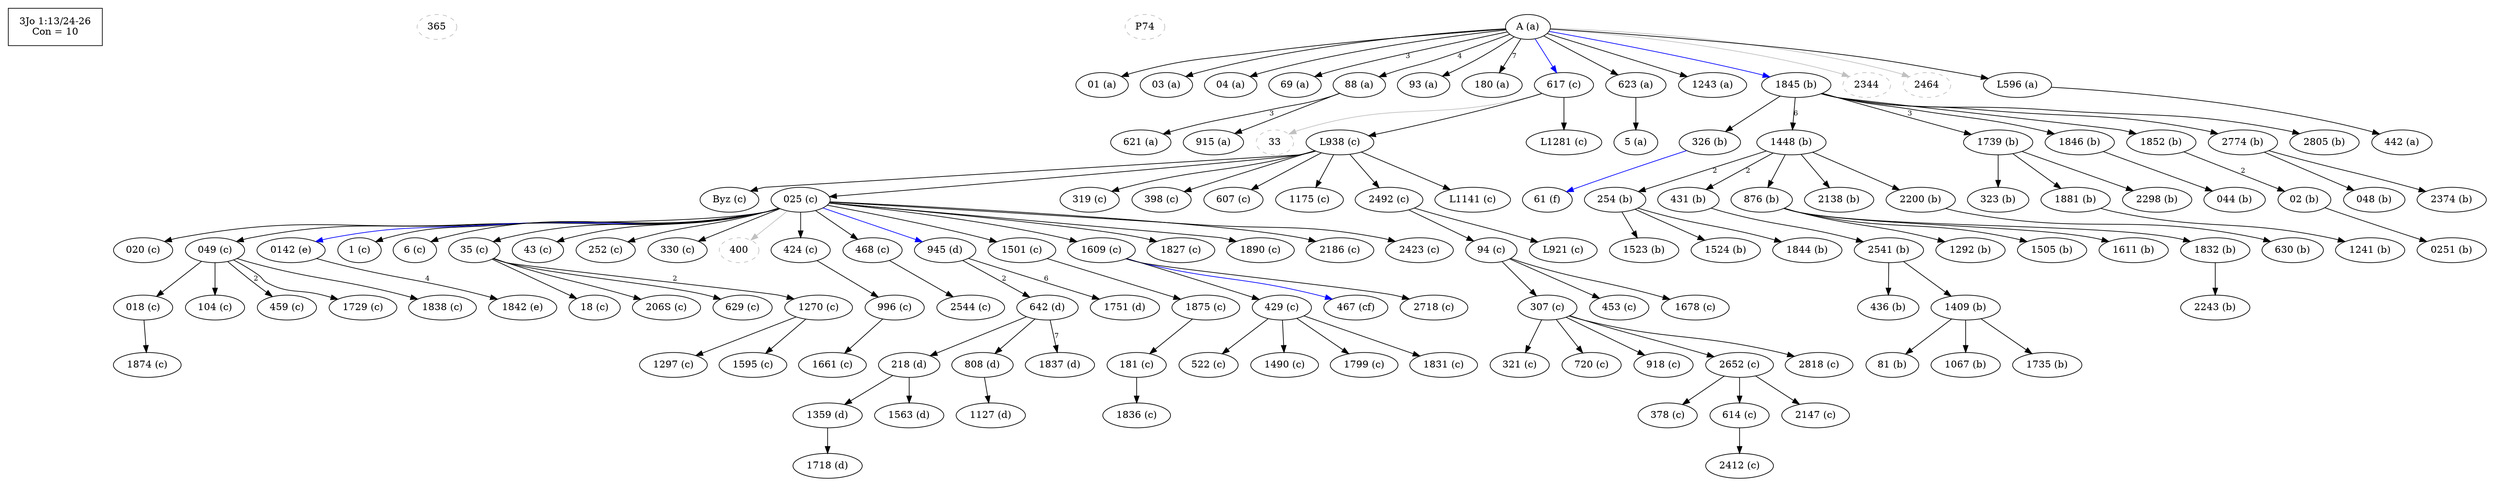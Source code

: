 digraph textual_flow {
	subgraph cluster_legend {
		label [shape=plaintext, label="3Jo 1:13/24-26\nCon = 10"];
	}
	subgraph cluster_plot {
		style=invis;
		node [shape=ellipse];
		0 [label="A (a)"];
		1 [label="Byz (c)"];
		2 [label="P74", color=gray, style=dashed];
		3 [label="01 (a)"];
		4 [label="02 (b)"];
		5 [label="03 (a)"];
		6 [label="04 (a)"];
		7 [label="018 (c)"];
		8 [label="020 (c)"];
		9 [label="025 (c)"];
		10 [label="044 (b)"];
		11 [label="048 (b)"];
		12 [label="049 (c)"];
		13 [label="0142 (e)"];
		14 [label="0251 (b)"];
		15 [label="1 (c)"];
		16 [label="5 (a)"];
		17 [label="6 (c)"];
		18 [label="18 (c)"];
		19 [label="33", color=gray, style=dashed];
		20 [label="35 (c)"];
		21 [label="43 (c)"];
		22 [label="61 (f)"];
		23 [label="69 (a)"];
		24 [label="81 (b)"];
		25 [label="88 (a)"];
		26 [label="93 (a)"];
		27 [label="94 (c)"];
		28 [label="104 (c)"];
		29 [label="180 (a)"];
		30 [label="181 (c)"];
		31 [label="206S (c)"];
		32 [label="218 (d)"];
		33 [label="252 (c)"];
		34 [label="254 (b)"];
		35 [label="307 (c)"];
		36 [label="319 (c)"];
		37 [label="321 (c)"];
		38 [label="323 (b)"];
		39 [label="326 (b)"];
		40 [label="330 (c)"];
		41 [label="365", color=gray, style=dashed];
		42 [label="378 (c)"];
		43 [label="398 (c)"];
		44 [label="400", color=gray, style=dashed];
		45 [label="424 (c)"];
		46 [label="429 (c)"];
		47 [label="431 (b)"];
		48 [label="436 (b)"];
		49 [label="442 (a)"];
		50 [label="453 (c)"];
		51 [label="459 (c)"];
		52 [label="467 (cf)"];
		53 [label="468 (c)"];
		54 [label="522 (c)"];
		55 [label="607 (c)"];
		56 [label="614 (c)"];
		57 [label="617 (c)"];
		58 [label="621 (a)"];
		59 [label="623 (a)"];
		60 [label="629 (c)"];
		61 [label="630 (b)"];
		62 [label="642 (d)"];
		63 [label="720 (c)"];
		64 [label="808 (d)"];
		65 [label="876 (b)"];
		66 [label="915 (a)"];
		67 [label="918 (c)"];
		68 [label="945 (d)"];
		69 [label="996 (c)"];
		70 [label="1067 (b)"];
		71 [label="1127 (d)"];
		72 [label="1175 (c)"];
		73 [label="1241 (b)"];
		74 [label="1243 (a)"];
		75 [label="1270 (c)"];
		76 [label="1292 (b)"];
		77 [label="1297 (c)"];
		78 [label="1359 (d)"];
		79 [label="1409 (b)"];
		80 [label="1448 (b)"];
		81 [label="1490 (c)"];
		82 [label="1501 (c)"];
		83 [label="1505 (b)"];
		84 [label="1523 (b)"];
		85 [label="1524 (b)"];
		86 [label="1563 (d)"];
		87 [label="1595 (c)"];
		88 [label="1609 (c)"];
		89 [label="1611 (b)"];
		90 [label="1661 (c)"];
		91 [label="1678 (c)"];
		92 [label="1718 (d)"];
		93 [label="1729 (c)"];
		94 [label="1735 (b)"];
		95 [label="1739 (b)"];
		96 [label="1751 (d)"];
		97 [label="1799 (c)"];
		98 [label="1827 (c)"];
		99 [label="1831 (c)"];
		100 [label="1832 (b)"];
		101 [label="1836 (c)"];
		102 [label="1837 (d)"];
		103 [label="1838 (c)"];
		104 [label="1842 (e)"];
		105 [label="1844 (b)"];
		106 [label="1845 (b)"];
		107 [label="1846 (b)"];
		108 [label="1852 (b)"];
		109 [label="1874 (c)"];
		110 [label="1875 (c)"];
		111 [label="1881 (b)"];
		112 [label="1890 (c)"];
		113 [label="2138 (b)"];
		114 [label="2147 (c)"];
		115 [label="2186 (c)"];
		116 [label="2200 (b)"];
		117 [label="2243 (b)"];
		118 [label="2298 (b)"];
		119 [label="2344", color=gray, style=dashed];
		120 [label="2374 (b)"];
		121 [label="2412 (c)"];
		122 [label="2423 (c)"];
		123 [label="2464", color=gray, style=dashed];
		124 [label="2492 (c)"];
		125 [label="2541 (b)"];
		126 [label="2544 (c)"];
		127 [label="2652 (c)"];
		128 [label="2718 (c)"];
		129 [label="2774 (b)"];
		130 [label="2805 (b)"];
		131 [label="2818 (c)"];
		132 [label="L596 (a)"];
		133 [label="L921 (c)"];
		134 [label="L938 (c)"];
		135 [label="L1141 (c)"];
		136 [label="L1281 (c)"];
		134 -> 1 [color=black];
		0 -> 3 [color=black];
		108 -> 4 [label="2", fontsize=10, color=black];
		0 -> 5 [color=black];
		0 -> 6 [color=black];
		12 -> 7 [color=black];
		9 -> 8 [color=black];
		134 -> 9 [color=black];
		107 -> 10 [color=black];
		129 -> 11 [color=black];
		9 -> 12 [color=black];
		9 -> 13 [color=blue];
		4 -> 14 [color=black];
		9 -> 15 [color=black];
		59 -> 16 [color=black];
		9 -> 17 [color=black];
		20 -> 18 [color=black];
		57 -> 19 [color=gray];
		9 -> 20 [color=black];
		9 -> 21 [color=black];
		39 -> 22 [color=blue];
		0 -> 23 [label="3", fontsize=10, color=black];
		79 -> 24 [color=black];
		0 -> 25 [label="4", fontsize=10, color=black];
		0 -> 26 [color=black];
		124 -> 27 [color=black];
		12 -> 28 [color=black];
		0 -> 29 [label="7", fontsize=10, color=black];
		110 -> 30 [color=black];
		20 -> 31 [color=black];
		62 -> 32 [color=black];
		9 -> 33 [color=black];
		80 -> 34 [label="2", fontsize=10, color=black];
		27 -> 35 [color=black];
		134 -> 36 [color=black];
		35 -> 37 [color=black];
		95 -> 38 [color=black];
		106 -> 39 [color=black];
		9 -> 40 [color=black];
		127 -> 42 [color=black];
		134 -> 43 [color=black];
		9 -> 44 [color=gray];
		9 -> 45 [color=black];
		88 -> 46 [color=black];
		80 -> 47 [label="2", fontsize=10, color=black];
		125 -> 48 [color=black];
		132 -> 49 [color=black];
		27 -> 50 [color=black];
		12 -> 51 [label="2", fontsize=10, color=black];
		88 -> 52 [color=blue];
		9 -> 53 [color=black];
		46 -> 54 [color=black];
		134 -> 55 [color=black];
		127 -> 56 [color=black];
		0 -> 57 [color=blue];
		25 -> 58 [label="3", fontsize=10, color=black];
		0 -> 59 [color=black];
		20 -> 60 [color=black];
		116 -> 61 [color=black];
		68 -> 62 [label="2", fontsize=10, color=black];
		35 -> 63 [color=black];
		62 -> 64 [color=black];
		80 -> 65 [color=black];
		25 -> 66 [color=black];
		35 -> 67 [color=black];
		9 -> 68 [color=blue];
		45 -> 69 [color=black];
		79 -> 70 [color=black];
		64 -> 71 [color=black];
		134 -> 72 [color=black];
		111 -> 73 [color=black];
		0 -> 74 [color=black];
		20 -> 75 [label="2", fontsize=10, color=black];
		65 -> 76 [color=black];
		75 -> 77 [color=black];
		32 -> 78 [color=black];
		125 -> 79 [color=black];
		106 -> 80 [label="6", fontsize=10, color=black];
		46 -> 81 [color=black];
		9 -> 82 [color=black];
		65 -> 83 [color=black];
		34 -> 84 [color=black];
		34 -> 85 [color=black];
		32 -> 86 [color=black];
		75 -> 87 [color=black];
		9 -> 88 [color=black];
		65 -> 89 [color=black];
		69 -> 90 [color=black];
		27 -> 91 [color=black];
		78 -> 92 [color=black];
		12 -> 93 [color=black];
		79 -> 94 [color=black];
		106 -> 95 [label="3", fontsize=10, color=black];
		68 -> 96 [label="6", fontsize=10, color=black];
		46 -> 97 [color=black];
		9 -> 98 [color=black];
		46 -> 99 [color=black];
		65 -> 100 [color=black];
		30 -> 101 [color=black];
		62 -> 102 [label="7", fontsize=10, color=black];
		12 -> 103 [color=black];
		13 -> 104 [label="4", fontsize=10, color=black];
		34 -> 105 [color=black];
		0 -> 106 [color=blue];
		106 -> 107 [color=black];
		106 -> 108 [color=black];
		7 -> 109 [color=black];
		82 -> 110 [color=black];
		95 -> 111 [color=black];
		9 -> 112 [color=black];
		80 -> 113 [color=black];
		127 -> 114 [color=black];
		9 -> 115 [color=black];
		80 -> 116 [color=black];
		100 -> 117 [color=black];
		95 -> 118 [color=black];
		0 -> 119 [color=gray];
		129 -> 120 [color=black];
		56 -> 121 [color=black];
		9 -> 122 [color=black];
		0 -> 123 [color=gray];
		134 -> 124 [color=black];
		47 -> 125 [color=black];
		53 -> 126 [color=black];
		35 -> 127 [color=black];
		88 -> 128 [color=black];
		106 -> 129 [color=black];
		106 -> 130 [color=black];
		35 -> 131 [color=black];
		0 -> 132 [color=black];
		124 -> 133 [color=black];
		57 -> 134 [color=black];
		134 -> 135 [color=black];
		57 -> 136 [color=black];
	}
}
